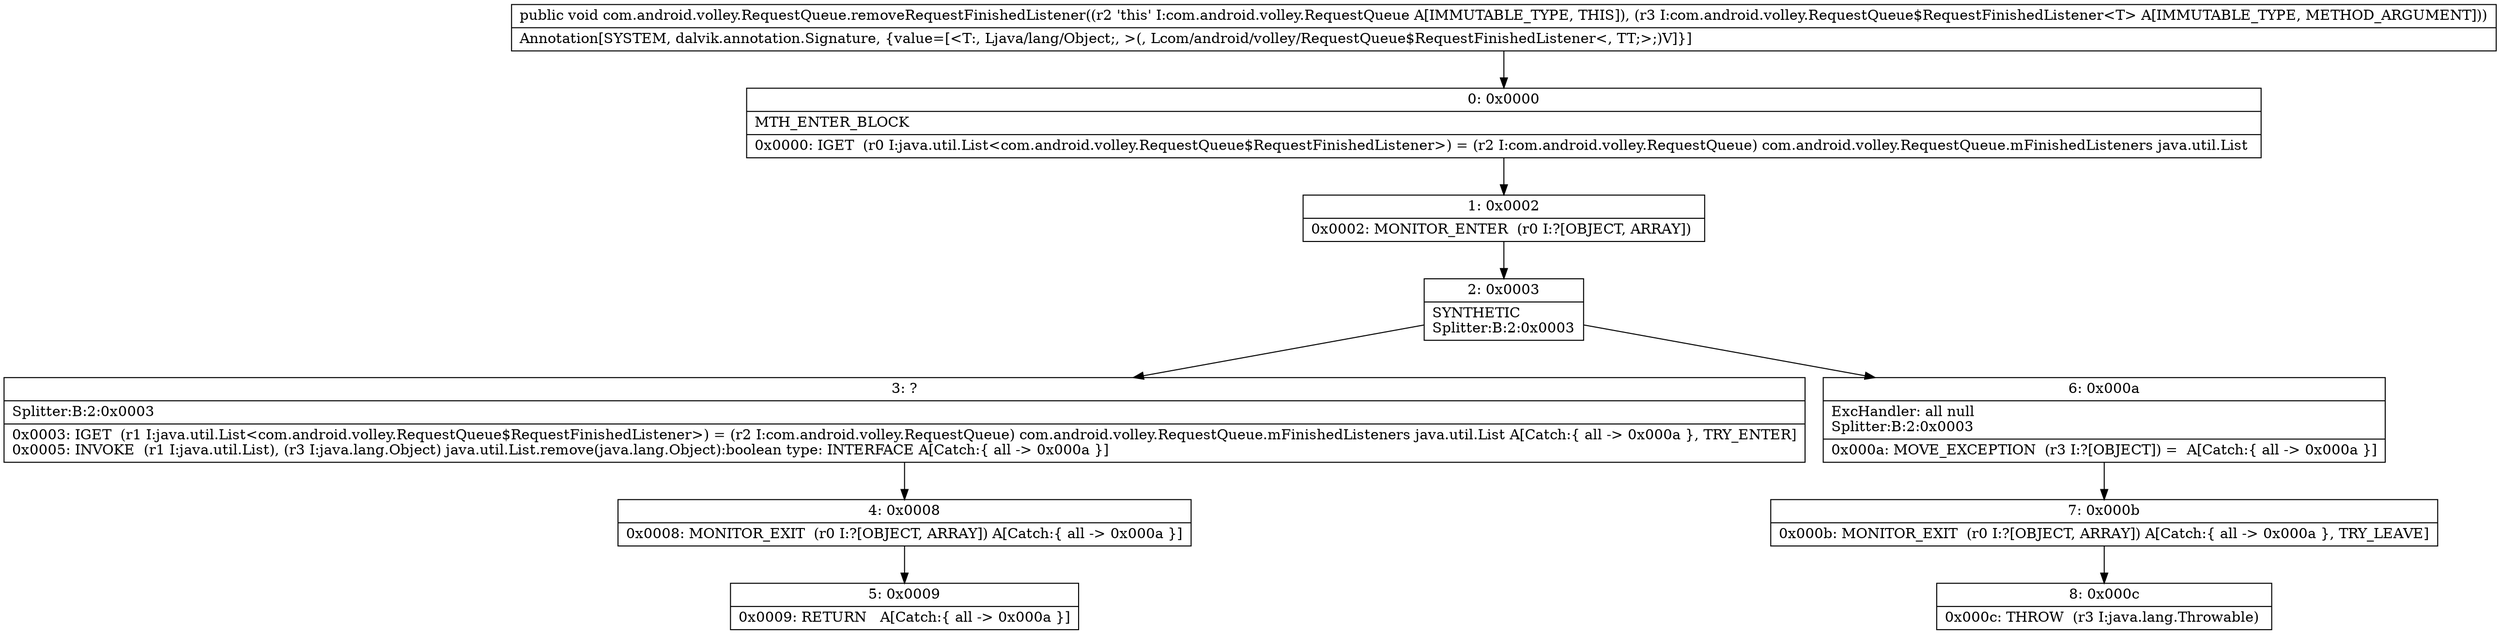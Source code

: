 digraph "CFG forcom.android.volley.RequestQueue.removeRequestFinishedListener(Lcom\/android\/volley\/RequestQueue$RequestFinishedListener;)V" {
Node_0 [shape=record,label="{0\:\ 0x0000|MTH_ENTER_BLOCK\l|0x0000: IGET  (r0 I:java.util.List\<com.android.volley.RequestQueue$RequestFinishedListener\>) = (r2 I:com.android.volley.RequestQueue) com.android.volley.RequestQueue.mFinishedListeners java.util.List \l}"];
Node_1 [shape=record,label="{1\:\ 0x0002|0x0002: MONITOR_ENTER  (r0 I:?[OBJECT, ARRAY]) \l}"];
Node_2 [shape=record,label="{2\:\ 0x0003|SYNTHETIC\lSplitter:B:2:0x0003\l}"];
Node_3 [shape=record,label="{3\:\ ?|Splitter:B:2:0x0003\l|0x0003: IGET  (r1 I:java.util.List\<com.android.volley.RequestQueue$RequestFinishedListener\>) = (r2 I:com.android.volley.RequestQueue) com.android.volley.RequestQueue.mFinishedListeners java.util.List A[Catch:\{ all \-\> 0x000a \}, TRY_ENTER]\l0x0005: INVOKE  (r1 I:java.util.List), (r3 I:java.lang.Object) java.util.List.remove(java.lang.Object):boolean type: INTERFACE A[Catch:\{ all \-\> 0x000a \}]\l}"];
Node_4 [shape=record,label="{4\:\ 0x0008|0x0008: MONITOR_EXIT  (r0 I:?[OBJECT, ARRAY]) A[Catch:\{ all \-\> 0x000a \}]\l}"];
Node_5 [shape=record,label="{5\:\ 0x0009|0x0009: RETURN   A[Catch:\{ all \-\> 0x000a \}]\l}"];
Node_6 [shape=record,label="{6\:\ 0x000a|ExcHandler: all null\lSplitter:B:2:0x0003\l|0x000a: MOVE_EXCEPTION  (r3 I:?[OBJECT]) =  A[Catch:\{ all \-\> 0x000a \}]\l}"];
Node_7 [shape=record,label="{7\:\ 0x000b|0x000b: MONITOR_EXIT  (r0 I:?[OBJECT, ARRAY]) A[Catch:\{ all \-\> 0x000a \}, TRY_LEAVE]\l}"];
Node_8 [shape=record,label="{8\:\ 0x000c|0x000c: THROW  (r3 I:java.lang.Throwable) \l}"];
MethodNode[shape=record,label="{public void com.android.volley.RequestQueue.removeRequestFinishedListener((r2 'this' I:com.android.volley.RequestQueue A[IMMUTABLE_TYPE, THIS]), (r3 I:com.android.volley.RequestQueue$RequestFinishedListener\<T\> A[IMMUTABLE_TYPE, METHOD_ARGUMENT]))  | Annotation[SYSTEM, dalvik.annotation.Signature, \{value=[\<T:, Ljava\/lang\/Object;, \>(, Lcom\/android\/volley\/RequestQueue$RequestFinishedListener\<, TT;\>;)V]\}]\l}"];
MethodNode -> Node_0;
Node_0 -> Node_1;
Node_1 -> Node_2;
Node_2 -> Node_3;
Node_2 -> Node_6;
Node_3 -> Node_4;
Node_4 -> Node_5;
Node_6 -> Node_7;
Node_7 -> Node_8;
}

